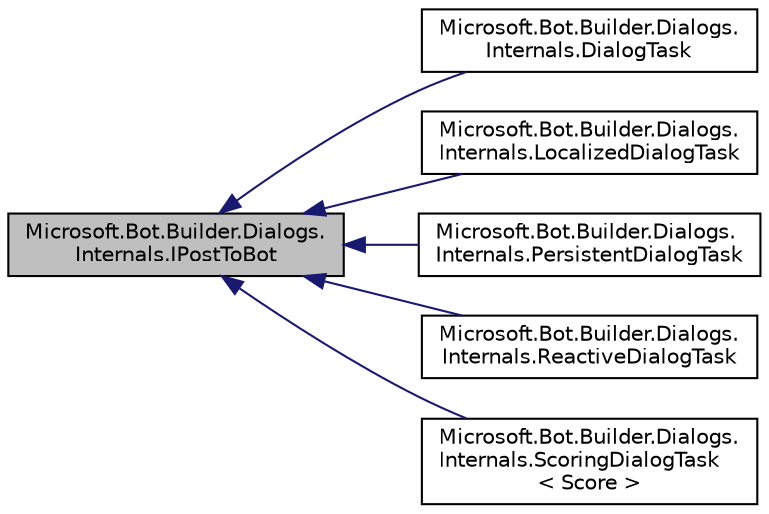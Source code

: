 digraph "Microsoft.Bot.Builder.Dialogs.Internals.IPostToBot"
{
  edge [fontname="Helvetica",fontsize="10",labelfontname="Helvetica",labelfontsize="10"];
  node [fontname="Helvetica",fontsize="10",shape=record];
  rankdir="LR";
  Node1 [label="Microsoft.Bot.Builder.Dialogs.\lInternals.IPostToBot",height=0.2,width=0.4,color="black", fillcolor="grey75", style="filled", fontcolor="black"];
  Node1 -> Node2 [dir="back",color="midnightblue",fontsize="10",style="solid",fontname="Helvetica"];
  Node2 [label="Microsoft.Bot.Builder.Dialogs.\lInternals.DialogTask",height=0.2,width=0.4,color="black", fillcolor="white", style="filled",URL="$db/d87/class_microsoft_1_1_bot_1_1_builder_1_1_dialogs_1_1_internals_1_1_dialog_task.html"];
  Node1 -> Node3 [dir="back",color="midnightblue",fontsize="10",style="solid",fontname="Helvetica"];
  Node3 [label="Microsoft.Bot.Builder.Dialogs.\lInternals.LocalizedDialogTask",height=0.2,width=0.4,color="black", fillcolor="white", style="filled",URL="$d2/d80/class_microsoft_1_1_bot_1_1_builder_1_1_dialogs_1_1_internals_1_1_localized_dialog_task.html"];
  Node1 -> Node4 [dir="back",color="midnightblue",fontsize="10",style="solid",fontname="Helvetica"];
  Node4 [label="Microsoft.Bot.Builder.Dialogs.\lInternals.PersistentDialogTask",height=0.2,width=0.4,color="black", fillcolor="white", style="filled",URL="$de/d6a/class_microsoft_1_1_bot_1_1_builder_1_1_dialogs_1_1_internals_1_1_persistent_dialog_task.html"];
  Node1 -> Node5 [dir="back",color="midnightblue",fontsize="10",style="solid",fontname="Helvetica"];
  Node5 [label="Microsoft.Bot.Builder.Dialogs.\lInternals.ReactiveDialogTask",height=0.2,width=0.4,color="black", fillcolor="white", style="filled",URL="$d4/d57/class_microsoft_1_1_bot_1_1_builder_1_1_dialogs_1_1_internals_1_1_reactive_dialog_task.html"];
  Node1 -> Node6 [dir="back",color="midnightblue",fontsize="10",style="solid",fontname="Helvetica"];
  Node6 [label="Microsoft.Bot.Builder.Dialogs.\lInternals.ScoringDialogTask\l\< Score \>",height=0.2,width=0.4,color="black", fillcolor="white", style="filled",URL="$d8/de1/class_microsoft_1_1_bot_1_1_builder_1_1_dialogs_1_1_internals_1_1_scoring_dialog_task.html"];
}
